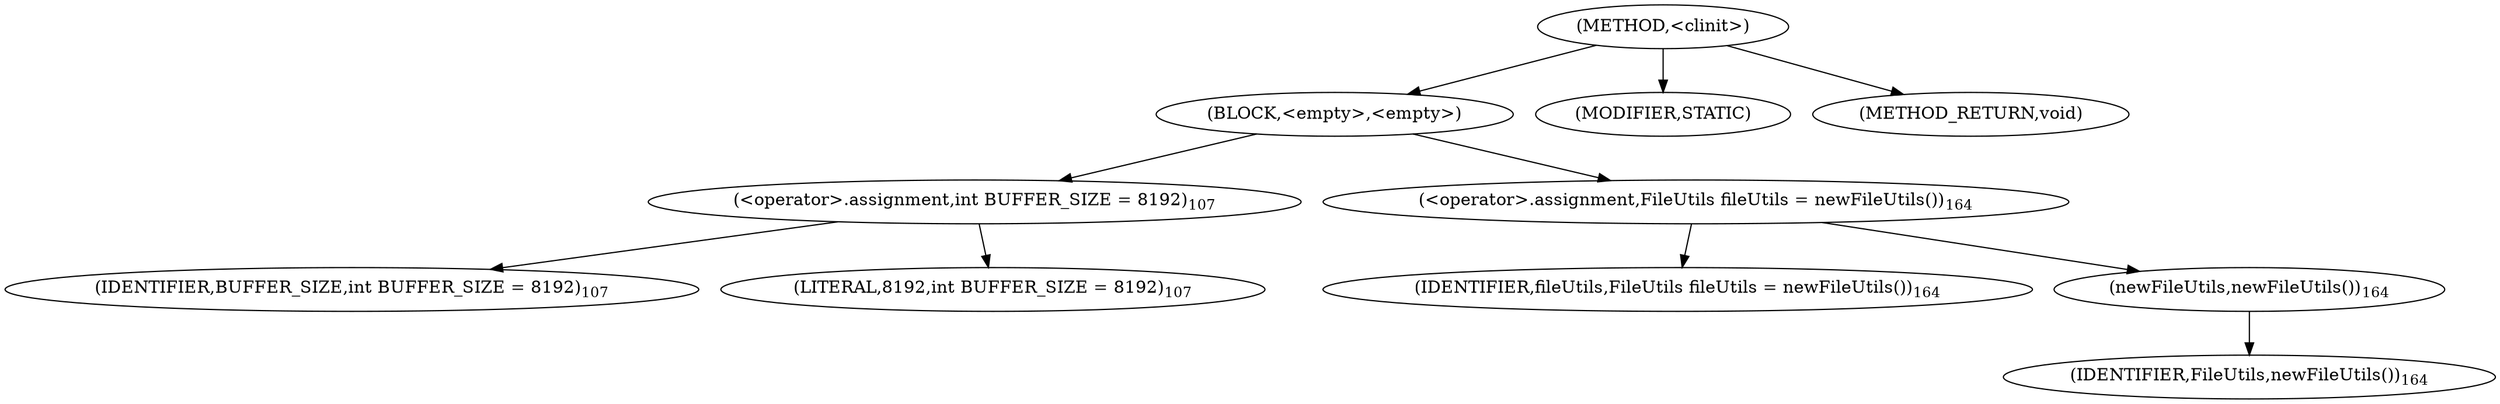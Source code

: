 digraph "&lt;clinit&gt;" {  
"2175" [label = <(METHOD,&lt;clinit&gt;)> ]
"2176" [label = <(BLOCK,&lt;empty&gt;,&lt;empty&gt;)> ]
"2177" [label = <(&lt;operator&gt;.assignment,int BUFFER_SIZE = 8192)<SUB>107</SUB>> ]
"2178" [label = <(IDENTIFIER,BUFFER_SIZE,int BUFFER_SIZE = 8192)<SUB>107</SUB>> ]
"2179" [label = <(LITERAL,8192,int BUFFER_SIZE = 8192)<SUB>107</SUB>> ]
"2180" [label = <(&lt;operator&gt;.assignment,FileUtils fileUtils = newFileUtils())<SUB>164</SUB>> ]
"2181" [label = <(IDENTIFIER,fileUtils,FileUtils fileUtils = newFileUtils())<SUB>164</SUB>> ]
"2182" [label = <(newFileUtils,newFileUtils())<SUB>164</SUB>> ]
"2183" [label = <(IDENTIFIER,FileUtils,newFileUtils())<SUB>164</SUB>> ]
"2184" [label = <(MODIFIER,STATIC)> ]
"2185" [label = <(METHOD_RETURN,void)> ]
  "2175" -> "2176" 
  "2175" -> "2184" 
  "2175" -> "2185" 
  "2176" -> "2177" 
  "2176" -> "2180" 
  "2177" -> "2178" 
  "2177" -> "2179" 
  "2180" -> "2181" 
  "2180" -> "2182" 
  "2182" -> "2183" 
}

